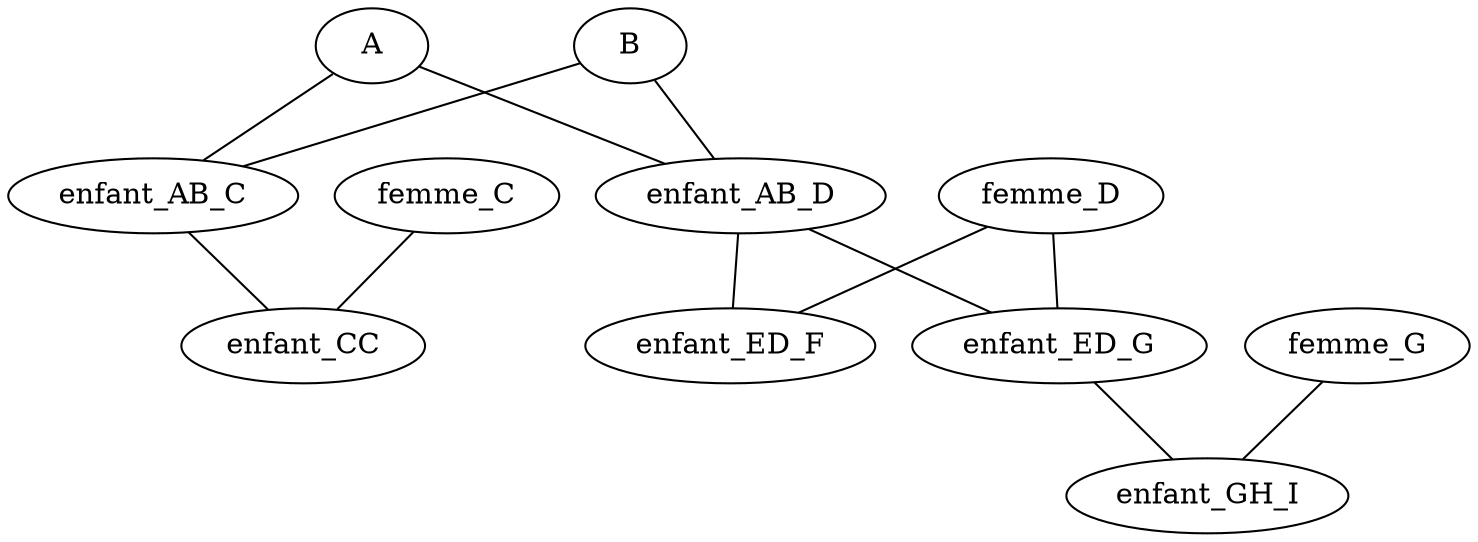 graph {
	A -- enfant_AB_C;
	A -- enfant_AB_D;
	B -- enfant_AB_C;
	B -- enfant_AB_D;
	enfant_AB_C -- enfant_CC;
	enfant_AB_D -- enfant_ED_F;
	enfant_AB_D -- enfant_ED_G;
	femme_C -- enfant_CC;
	femme_D -- enfant_ED_F;
	femme_D -- enfant_ED_G;
	enfant_ED_G -- enfant_GH_I;
	femme_G -- enfant_GH_I;
}